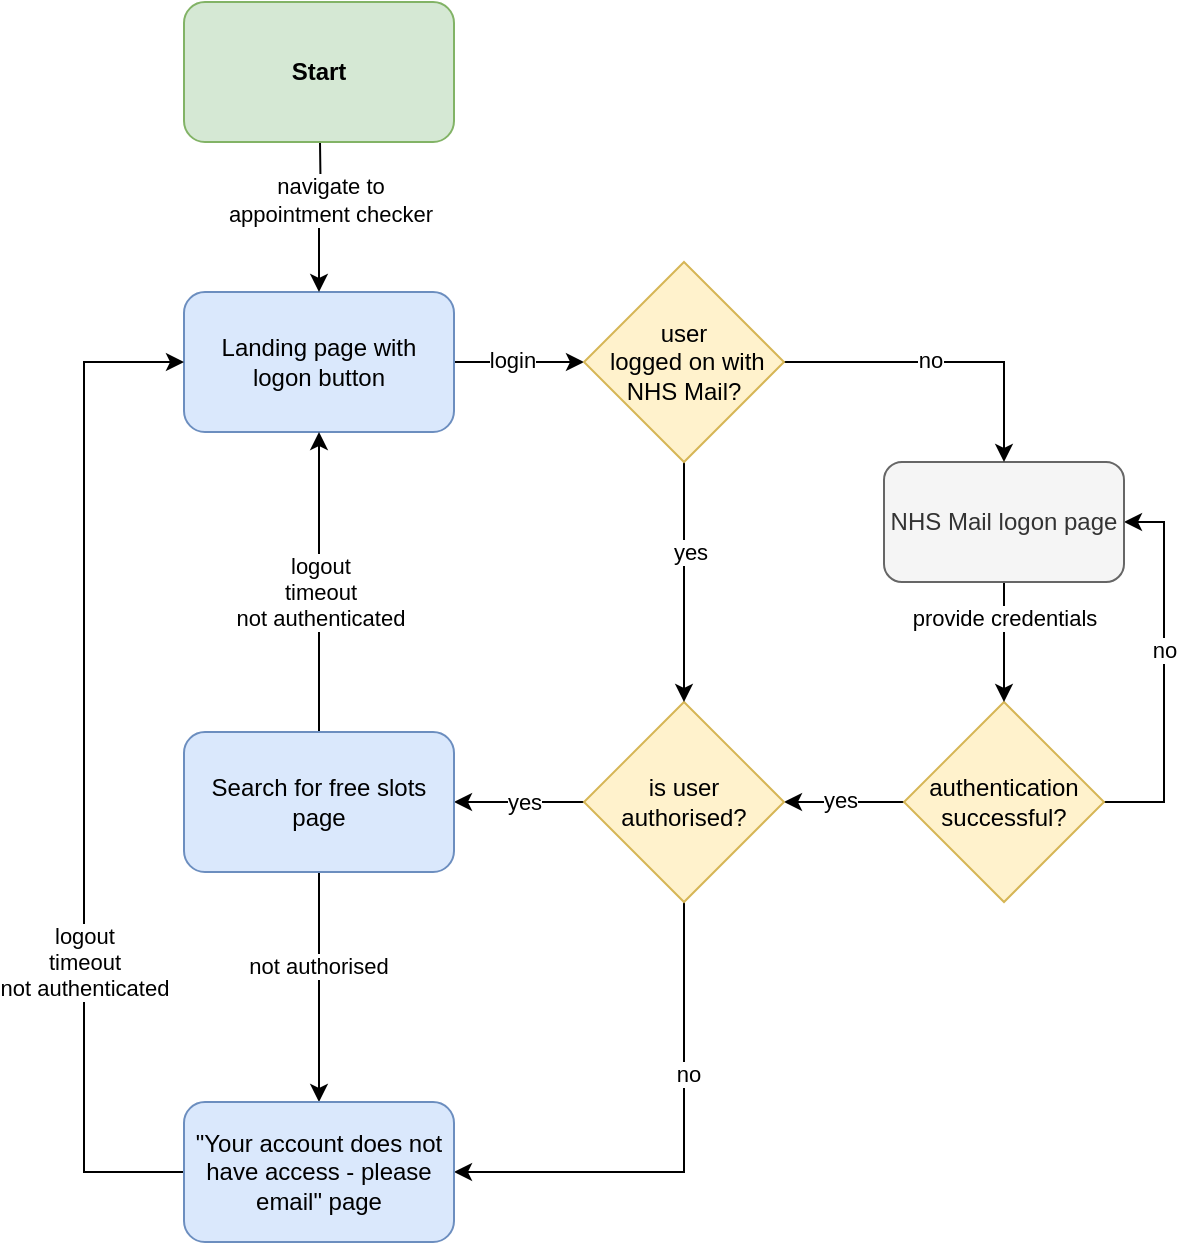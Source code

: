 <mxfile version="13.3.5" type="device"><diagram id="C5RBs43oDa-KdzZeNtuy" name="Page-1"><mxGraphModel dx="1106" dy="1003" grid="1" gridSize="10" guides="1" tooltips="1" connect="1" arrows="1" fold="1" page="1" pageScale="1" pageWidth="827" pageHeight="1169" math="0" shadow="0"><root><mxCell id="WIyWlLk6GJQsqaUBKTNV-0"/><mxCell id="WIyWlLk6GJQsqaUBKTNV-1" parent="WIyWlLk6GJQsqaUBKTNV-0"/><mxCell id="4Bm3vftE56TEj9ZPdC-9-7" style="edgeStyle=orthogonalEdgeStyle;rounded=0;orthogonalLoop=1;jettySize=auto;html=1;exitX=1;exitY=0.5;exitDx=0;exitDy=0;entryX=1;entryY=0.5;entryDx=0;entryDy=0;" parent="WIyWlLk6GJQsqaUBKTNV-1" source="4Bm3vftE56TEj9ZPdC-9-2" target="4Bm3vftE56TEj9ZPdC-9-3" edge="1"><mxGeometry relative="1" as="geometry"><Array as="points"><mxPoint x="610" y="450"/><mxPoint x="610" y="310"/></Array></mxGeometry></mxCell><mxCell id="4Bm3vftE56TEj9ZPdC-9-8" value="no" style="edgeLabel;html=1;align=center;verticalAlign=middle;resizable=0;points=[];" parent="4Bm3vftE56TEj9ZPdC-9-7" vertex="1" connectable="0"><mxGeometry x="0.118" relative="1" as="geometry"><mxPoint as="offset"/></mxGeometry></mxCell><mxCell id="4Bm3vftE56TEj9ZPdC-9-13" style="edgeStyle=orthogonalEdgeStyle;rounded=0;orthogonalLoop=1;jettySize=auto;html=1;exitX=0;exitY=0.5;exitDx=0;exitDy=0;entryX=1;entryY=0.5;entryDx=0;entryDy=0;" parent="WIyWlLk6GJQsqaUBKTNV-1" source="4Bm3vftE56TEj9ZPdC-9-2" target="4Bm3vftE56TEj9ZPdC-9-12" edge="1"><mxGeometry relative="1" as="geometry"/></mxCell><mxCell id="4Bm3vftE56TEj9ZPdC-9-15" value="yes" style="edgeLabel;html=1;align=center;verticalAlign=middle;resizable=0;points=[];" parent="4Bm3vftE56TEj9ZPdC-9-13" vertex="1" connectable="0"><mxGeometry x="0.067" y="-1" relative="1" as="geometry"><mxPoint as="offset"/></mxGeometry></mxCell><mxCell id="4Bm3vftE56TEj9ZPdC-9-2" value="authentication successful?" style="rhombus;whiteSpace=wrap;html=1;fillColor=#fff2cc;strokeColor=#d6b656;" parent="WIyWlLk6GJQsqaUBKTNV-1" vertex="1"><mxGeometry x="480" y="400" width="100" height="100" as="geometry"/></mxCell><mxCell id="4Bm3vftE56TEj9ZPdC-9-6" style="edgeStyle=orthogonalEdgeStyle;rounded=0;orthogonalLoop=1;jettySize=auto;html=1;exitX=0.5;exitY=1;exitDx=0;exitDy=0;entryX=0.5;entryY=0;entryDx=0;entryDy=0;" parent="WIyWlLk6GJQsqaUBKTNV-1" source="4Bm3vftE56TEj9ZPdC-9-3" target="4Bm3vftE56TEj9ZPdC-9-2" edge="1"><mxGeometry relative="1" as="geometry"/></mxCell><mxCell id="4Bm3vftE56TEj9ZPdC-9-54" value="provide credentials" style="edgeLabel;html=1;align=center;verticalAlign=middle;resizable=0;points=[];" parent="4Bm3vftE56TEj9ZPdC-9-6" vertex="1" connectable="0"><mxGeometry x="-0.4" relative="1" as="geometry"><mxPoint as="offset"/></mxGeometry></mxCell><mxCell id="4Bm3vftE56TEj9ZPdC-9-3" value="NHS Mail logon page" style="rounded=1;whiteSpace=wrap;html=1;fillColor=#f5f5f5;strokeColor=#666666;fontColor=#333333;" parent="WIyWlLk6GJQsqaUBKTNV-1" vertex="1"><mxGeometry x="470" y="280" width="120" height="60" as="geometry"/></mxCell><mxCell id="4Bm3vftE56TEj9ZPdC-9-18" style="edgeStyle=orthogonalEdgeStyle;rounded=0;orthogonalLoop=1;jettySize=auto;html=1;exitX=0.5;exitY=1;exitDx=0;exitDy=0;entryX=1;entryY=0.5;entryDx=0;entryDy=0;" parent="WIyWlLk6GJQsqaUBKTNV-1" source="4Bm3vftE56TEj9ZPdC-9-12" target="4Bm3vftE56TEj9ZPdC-9-30" edge="1"><mxGeometry relative="1" as="geometry"><mxPoint x="370" y="570" as="targetPoint"/></mxGeometry></mxCell><mxCell id="4Bm3vftE56TEj9ZPdC-9-21" value="no" style="edgeLabel;html=1;align=center;verticalAlign=middle;resizable=0;points=[];" parent="4Bm3vftE56TEj9ZPdC-9-18" vertex="1" connectable="0"><mxGeometry x="-0.314" y="2" relative="1" as="geometry"><mxPoint as="offset"/></mxGeometry></mxCell><mxCell id="4Bm3vftE56TEj9ZPdC-9-31" style="edgeStyle=orthogonalEdgeStyle;rounded=0;orthogonalLoop=1;jettySize=auto;html=1;exitX=0;exitY=0.5;exitDx=0;exitDy=0;entryX=1;entryY=0.5;entryDx=0;entryDy=0;" parent="WIyWlLk6GJQsqaUBKTNV-1" source="4Bm3vftE56TEj9ZPdC-9-12" target="4Bm3vftE56TEj9ZPdC-9-29" edge="1"><mxGeometry relative="1" as="geometry"/></mxCell><mxCell id="4Bm3vftE56TEj9ZPdC-9-56" value="yes" style="edgeLabel;html=1;align=center;verticalAlign=middle;resizable=0;points=[];" parent="4Bm3vftE56TEj9ZPdC-9-31" vertex="1" connectable="0"><mxGeometry x="0.323" y="-1" relative="1" as="geometry"><mxPoint x="13" y="1" as="offset"/></mxGeometry></mxCell><mxCell id="4Bm3vftE56TEj9ZPdC-9-12" value="is user authorised?" style="rhombus;whiteSpace=wrap;html=1;fillColor=#fff2cc;strokeColor=#d6b656;" parent="WIyWlLk6GJQsqaUBKTNV-1" vertex="1"><mxGeometry x="320" y="400" width="100" height="100" as="geometry"/></mxCell><mxCell id="4Bm3vftE56TEj9ZPdC-9-35" style="edgeStyle=orthogonalEdgeStyle;rounded=0;orthogonalLoop=1;jettySize=auto;html=1;exitX=1;exitY=0.5;exitDx=0;exitDy=0;entryX=0;entryY=0.5;entryDx=0;entryDy=0;" parent="WIyWlLk6GJQsqaUBKTNV-1" source="4Bm3vftE56TEj9ZPdC-9-28" target="4Bm3vftE56TEj9ZPdC-9-34" edge="1"><mxGeometry relative="1" as="geometry"/></mxCell><mxCell id="4Bm3vftE56TEj9ZPdC-9-42" value="login" style="edgeLabel;html=1;align=center;verticalAlign=middle;resizable=0;points=[];" parent="4Bm3vftE56TEj9ZPdC-9-35" vertex="1" connectable="0"><mxGeometry x="-0.108" y="1" relative="1" as="geometry"><mxPoint as="offset"/></mxGeometry></mxCell><mxCell id="4Bm3vftE56TEj9ZPdC-9-28" value="Landing page with &lt;br&gt;logon button" style="rounded=1;whiteSpace=wrap;html=1;fillColor=#dae8fc;strokeColor=#6c8ebf;" parent="WIyWlLk6GJQsqaUBKTNV-1" vertex="1"><mxGeometry x="120" y="195" width="135" height="70" as="geometry"/></mxCell><mxCell id="4Bm3vftE56TEj9ZPdC-9-40" style="edgeStyle=orthogonalEdgeStyle;rounded=0;orthogonalLoop=1;jettySize=auto;html=1;exitX=0.5;exitY=0;exitDx=0;exitDy=0;entryX=0.5;entryY=1;entryDx=0;entryDy=0;" parent="WIyWlLk6GJQsqaUBKTNV-1" source="4Bm3vftE56TEj9ZPdC-9-29" target="4Bm3vftE56TEj9ZPdC-9-28" edge="1"><mxGeometry relative="1" as="geometry"/></mxCell><mxCell id="4Bm3vftE56TEj9ZPdC-9-41" value="logout&lt;br&gt;timeout&lt;br&gt;not authenticated" style="edgeLabel;html=1;align=center;verticalAlign=middle;resizable=0;points=[];" parent="4Bm3vftE56TEj9ZPdC-9-40" vertex="1" connectable="0"><mxGeometry x="-0.067" y="1" relative="1" as="geometry"><mxPoint x="1" as="offset"/></mxGeometry></mxCell><mxCell id="eW7Vje3fsy2LR_Kr1Qhu-0" style="edgeStyle=orthogonalEdgeStyle;rounded=0;orthogonalLoop=1;jettySize=auto;html=1;exitX=0.5;exitY=1;exitDx=0;exitDy=0;" edge="1" parent="WIyWlLk6GJQsqaUBKTNV-1" source="4Bm3vftE56TEj9ZPdC-9-29" target="4Bm3vftE56TEj9ZPdC-9-30"><mxGeometry relative="1" as="geometry"/></mxCell><mxCell id="eW7Vje3fsy2LR_Kr1Qhu-1" value="not authorised" style="edgeLabel;html=1;align=center;verticalAlign=middle;resizable=0;points=[];" vertex="1" connectable="0" parent="eW7Vje3fsy2LR_Kr1Qhu-0"><mxGeometry x="-0.183" y="-1" relative="1" as="geometry"><mxPoint as="offset"/></mxGeometry></mxCell><mxCell id="4Bm3vftE56TEj9ZPdC-9-29" value="Search for free slots page" style="rounded=1;whiteSpace=wrap;html=1;fillColor=#dae8fc;strokeColor=#6c8ebf;" parent="WIyWlLk6GJQsqaUBKTNV-1" vertex="1"><mxGeometry x="120" y="415" width="135" height="70" as="geometry"/></mxCell><mxCell id="4Bm3vftE56TEj9ZPdC-9-44" style="edgeStyle=orthogonalEdgeStyle;rounded=0;orthogonalLoop=1;jettySize=auto;html=1;exitX=0;exitY=0.5;exitDx=0;exitDy=0;entryX=0;entryY=0.5;entryDx=0;entryDy=0;" parent="WIyWlLk6GJQsqaUBKTNV-1" source="4Bm3vftE56TEj9ZPdC-9-30" target="4Bm3vftE56TEj9ZPdC-9-28" edge="1"><mxGeometry relative="1" as="geometry"><Array as="points"><mxPoint x="70" y="635"/><mxPoint x="70" y="230"/></Array></mxGeometry></mxCell><mxCell id="4Bm3vftE56TEj9ZPdC-9-45" value="logout&lt;br&gt;timeout&lt;br&gt;not authenticated" style="edgeLabel;html=1;align=center;verticalAlign=middle;resizable=0;points=[];" parent="4Bm3vftE56TEj9ZPdC-9-44" vertex="1" connectable="0"><mxGeometry x="-0.471" y="-117" relative="1" as="geometry"><mxPoint x="-117" y="-22" as="offset"/></mxGeometry></mxCell><mxCell id="4Bm3vftE56TEj9ZPdC-9-30" value="&quot;Your account does not have access - please email&quot; page" style="rounded=1;whiteSpace=wrap;html=1;fillColor=#dae8fc;strokeColor=#6c8ebf;" parent="WIyWlLk6GJQsqaUBKTNV-1" vertex="1"><mxGeometry x="120" y="600" width="135" height="70" as="geometry"/></mxCell><mxCell id="4Bm3vftE56TEj9ZPdC-9-51" style="edgeStyle=orthogonalEdgeStyle;rounded=0;orthogonalLoop=1;jettySize=auto;html=1;entryX=0.5;entryY=0;entryDx=0;entryDy=0;" parent="WIyWlLk6GJQsqaUBKTNV-1" target="4Bm3vftE56TEj9ZPdC-9-28" edge="1"><mxGeometry relative="1" as="geometry"><mxPoint x="188" y="120" as="sourcePoint"/></mxGeometry></mxCell><mxCell id="4Bm3vftE56TEj9ZPdC-9-52" value="navigate to &lt;br&gt;appointment checker" style="edgeLabel;html=1;align=center;verticalAlign=middle;resizable=0;points=[];" parent="4Bm3vftE56TEj9ZPdC-9-51" vertex="1" connectable="0"><mxGeometry x="-0.243" y="4" relative="1" as="geometry"><mxPoint as="offset"/></mxGeometry></mxCell><mxCell id="4Bm3vftE56TEj9ZPdC-9-36" style="edgeStyle=orthogonalEdgeStyle;rounded=0;orthogonalLoop=1;jettySize=auto;html=1;exitX=1;exitY=0.5;exitDx=0;exitDy=0;entryX=0.5;entryY=0;entryDx=0;entryDy=0;" parent="WIyWlLk6GJQsqaUBKTNV-1" source="4Bm3vftE56TEj9ZPdC-9-34" target="4Bm3vftE56TEj9ZPdC-9-3" edge="1"><mxGeometry relative="1" as="geometry"/></mxCell><mxCell id="4Bm3vftE56TEj9ZPdC-9-37" value="no" style="edgeLabel;html=1;align=center;verticalAlign=middle;resizable=0;points=[];" parent="4Bm3vftE56TEj9ZPdC-9-36" vertex="1" connectable="0"><mxGeometry x="-0.087" y="1" relative="1" as="geometry"><mxPoint as="offset"/></mxGeometry></mxCell><mxCell id="4Bm3vftE56TEj9ZPdC-9-38" style="edgeStyle=orthogonalEdgeStyle;rounded=0;orthogonalLoop=1;jettySize=auto;html=1;exitX=0.5;exitY=1;exitDx=0;exitDy=0;entryX=0.5;entryY=0;entryDx=0;entryDy=0;" parent="WIyWlLk6GJQsqaUBKTNV-1" source="4Bm3vftE56TEj9ZPdC-9-34" target="4Bm3vftE56TEj9ZPdC-9-12" edge="1"><mxGeometry relative="1" as="geometry"/></mxCell><mxCell id="4Bm3vftE56TEj9ZPdC-9-39" value="yes" style="edgeLabel;html=1;align=center;verticalAlign=middle;resizable=0;points=[];" parent="4Bm3vftE56TEj9ZPdC-9-38" vertex="1" connectable="0"><mxGeometry x="-0.25" y="3" relative="1" as="geometry"><mxPoint as="offset"/></mxGeometry></mxCell><mxCell id="4Bm3vftE56TEj9ZPdC-9-34" value="user&lt;br&gt;&amp;nbsp;logged on with NHS Mail?" style="rhombus;whiteSpace=wrap;html=1;fillColor=#fff2cc;strokeColor=#d6b656;" parent="WIyWlLk6GJQsqaUBKTNV-1" vertex="1"><mxGeometry x="320" y="180" width="100" height="100" as="geometry"/></mxCell><mxCell id="4Bm3vftE56TEj9ZPdC-9-46" value="" style="shape=image;html=1;verticalAlign=top;verticalLabelPosition=bottom;labelBackgroundColor=#ffffff;imageAspect=0;aspect=fixed;image=https://cdn4.iconfinder.com/data/icons/user-interface-181/32/Padlock-128.png" parent="WIyWlLk6GJQsqaUBKTNV-1" vertex="1"><mxGeometry x="232" y="460" width="20" height="20" as="geometry"/></mxCell><mxCell id="4Bm3vftE56TEj9ZPdC-9-47" value="" style="shape=image;html=1;verticalAlign=top;verticalLabelPosition=bottom;labelBackgroundColor=#ffffff;imageAspect=0;aspect=fixed;image=https://cdn4.iconfinder.com/data/icons/user-interface-181/32/Padlock-128.png" parent="WIyWlLk6GJQsqaUBKTNV-1" vertex="1"><mxGeometry x="232" y="642" width="20" height="20" as="geometry"/></mxCell><mxCell id="4Bm3vftE56TEj9ZPdC-9-55" value="&lt;b&gt;Start&lt;/b&gt;" style="rounded=1;whiteSpace=wrap;html=1;fillColor=#d5e8d4;strokeColor=#82b366;" parent="WIyWlLk6GJQsqaUBKTNV-1" vertex="1"><mxGeometry x="120" y="50" width="135" height="70" as="geometry"/></mxCell></root></mxGraphModel></diagram></mxfile>
